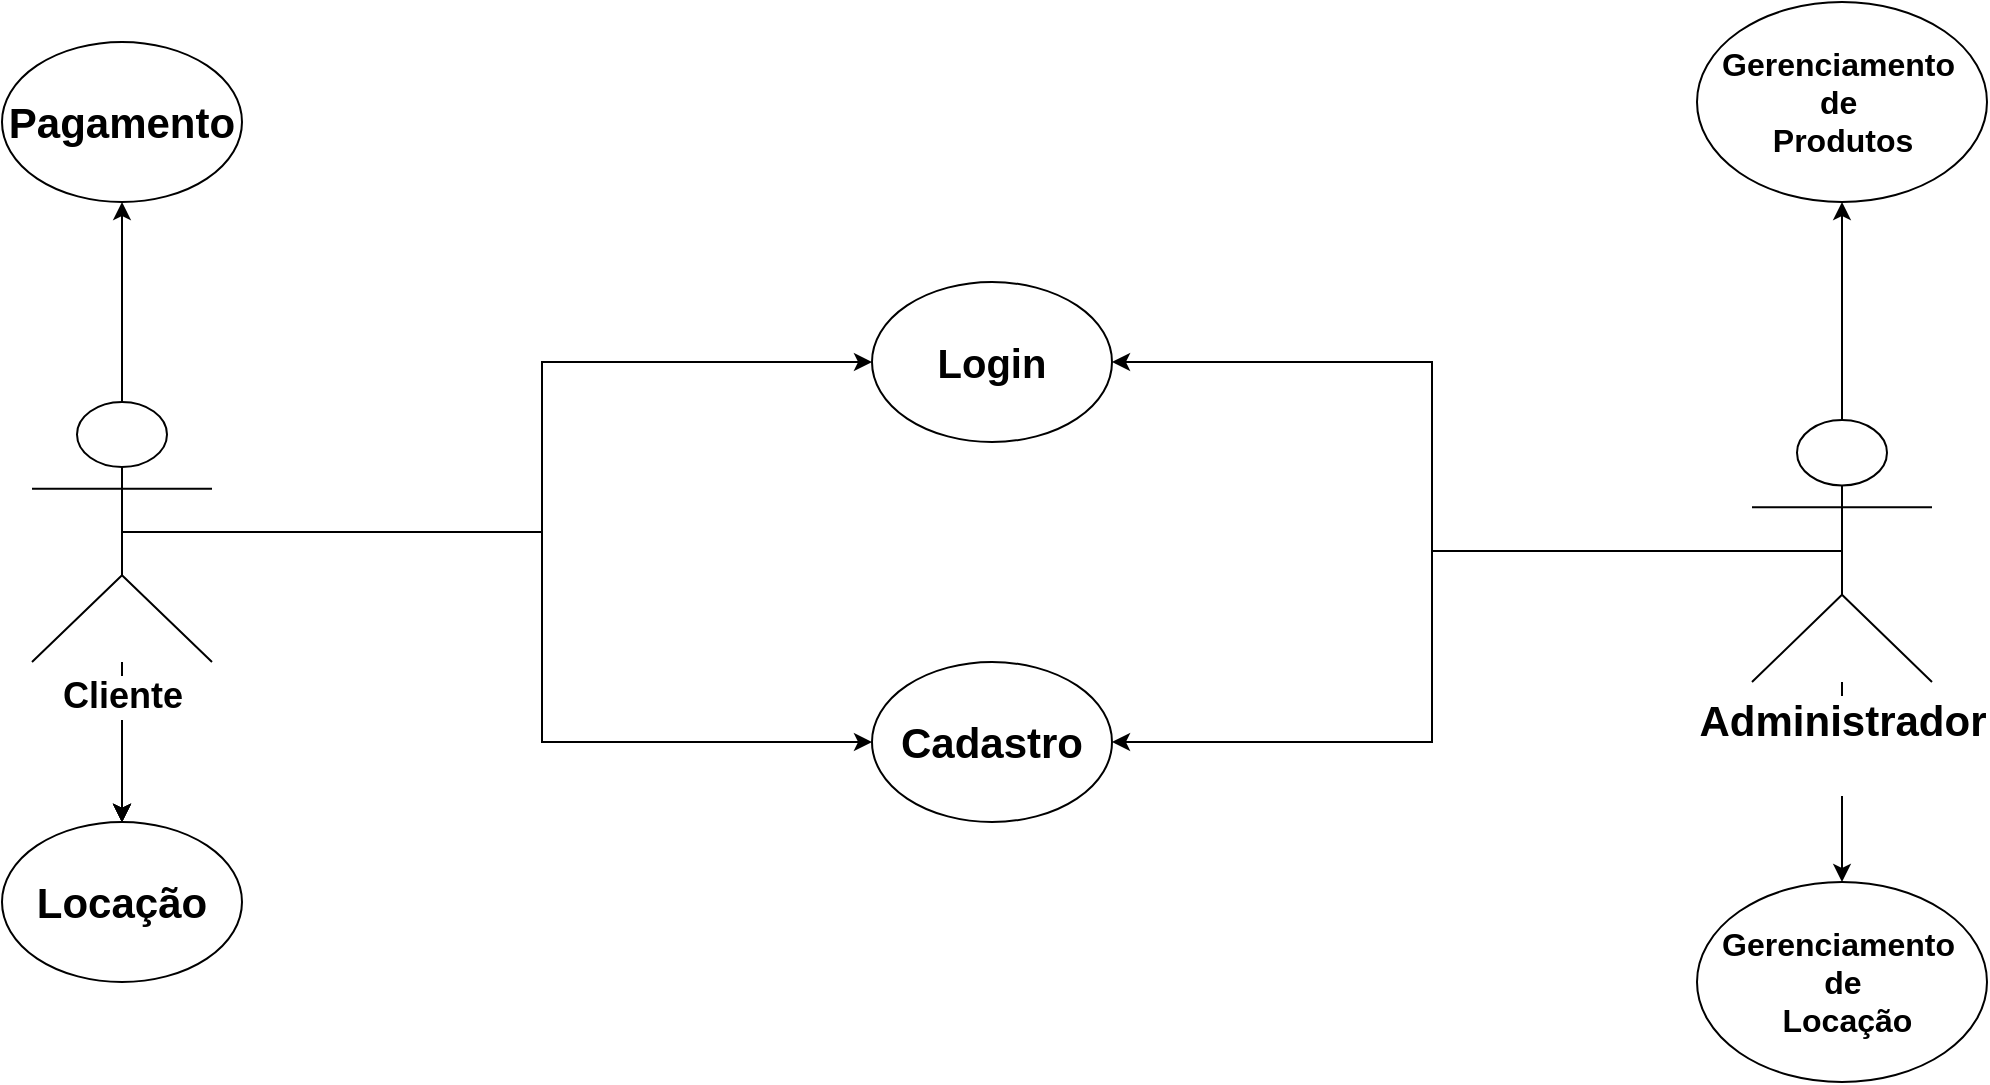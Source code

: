 <mxfile version="10.8.0" type="google"><diagram id="OOgE1fCyGM7YxqL6iA5v" name="Page-1"><mxGraphModel dx="1394" dy="796" grid="1" gridSize="10" guides="1" tooltips="1" connect="1" arrows="1" fold="1" page="1" pageScale="1" pageWidth="827" pageHeight="1169" math="0" shadow="0"><root><mxCell id="0"/><mxCell id="1" parent="0"/><mxCell id="CzbKx2UFCTL8oWvpSfnP-8" style="edgeStyle=orthogonalEdgeStyle;rounded=0;orthogonalLoop=1;jettySize=auto;html=1;exitX=0.5;exitY=0.5;exitDx=0;exitDy=0;exitPerimeter=0;entryX=0;entryY=0.5;entryDx=0;entryDy=0;" edge="1" parent="1" source="CzbKx2UFCTL8oWvpSfnP-1" target="CzbKx2UFCTL8oWvpSfnP-4"><mxGeometry relative="1" as="geometry"/></mxCell><mxCell id="CzbKx2UFCTL8oWvpSfnP-9" style="edgeStyle=orthogonalEdgeStyle;rounded=0;orthogonalLoop=1;jettySize=auto;html=1;exitX=0.5;exitY=0.5;exitDx=0;exitDy=0;exitPerimeter=0;entryX=0;entryY=0.5;entryDx=0;entryDy=0;" edge="1" parent="1" source="CzbKx2UFCTL8oWvpSfnP-1" target="CzbKx2UFCTL8oWvpSfnP-5"><mxGeometry relative="1" as="geometry"/></mxCell><mxCell id="CzbKx2UFCTL8oWvpSfnP-13" style="edgeStyle=orthogonalEdgeStyle;rounded=0;orthogonalLoop=1;jettySize=auto;html=1;exitX=0.5;exitY=0;exitDx=0;exitDy=0;exitPerimeter=0;entryX=0.5;entryY=1;entryDx=0;entryDy=0;" edge="1" parent="1" source="CzbKx2UFCTL8oWvpSfnP-1" target="CzbKx2UFCTL8oWvpSfnP-3"><mxGeometry relative="1" as="geometry"/></mxCell><mxCell id="CzbKx2UFCTL8oWvpSfnP-14" style="edgeStyle=orthogonalEdgeStyle;rounded=0;orthogonalLoop=1;jettySize=auto;html=1;entryX=0.5;entryY=0;entryDx=0;entryDy=0;" edge="1" parent="1" source="CzbKx2UFCTL8oWvpSfnP-1" target="CzbKx2UFCTL8oWvpSfnP-7"><mxGeometry relative="1" as="geometry"/></mxCell><mxCell id="CzbKx2UFCTL8oWvpSfnP-17" value="" style="edgeStyle=orthogonalEdgeStyle;rounded=0;orthogonalLoop=1;jettySize=auto;html=1;" edge="1" parent="1" source="CzbKx2UFCTL8oWvpSfnP-1" target="CzbKx2UFCTL8oWvpSfnP-7"><mxGeometry relative="1" as="geometry"/></mxCell><mxCell id="CzbKx2UFCTL8oWvpSfnP-18" value="" style="edgeStyle=orthogonalEdgeStyle;rounded=0;orthogonalLoop=1;jettySize=auto;html=1;" edge="1" parent="1" source="CzbKx2UFCTL8oWvpSfnP-1" target="CzbKx2UFCTL8oWvpSfnP-7"><mxGeometry relative="1" as="geometry"/></mxCell><mxCell id="CzbKx2UFCTL8oWvpSfnP-19" value="" style="edgeStyle=orthogonalEdgeStyle;rounded=0;orthogonalLoop=1;jettySize=auto;html=1;" edge="1" parent="1" source="CzbKx2UFCTL8oWvpSfnP-1" target="CzbKx2UFCTL8oWvpSfnP-7"><mxGeometry relative="1" as="geometry"/></mxCell><mxCell id="CzbKx2UFCTL8oWvpSfnP-20" value="" style="edgeStyle=orthogonalEdgeStyle;rounded=0;orthogonalLoop=1;jettySize=auto;html=1;" edge="1" parent="1" source="CzbKx2UFCTL8oWvpSfnP-1" target="CzbKx2UFCTL8oWvpSfnP-7"><mxGeometry relative="1" as="geometry"/></mxCell><mxCell id="CzbKx2UFCTL8oWvpSfnP-1" value="&lt;b&gt;&lt;font style=&quot;font-size: 18px&quot;&gt;Cliente&lt;/font&gt;&lt;/b&gt;" style="shape=umlActor;verticalLabelPosition=bottom;labelBackgroundColor=#ffffff;verticalAlign=top;html=1;outlineConnect=0;" vertex="1" parent="1"><mxGeometry x="170" y="510" width="90" height="130" as="geometry"/></mxCell><mxCell id="CzbKx2UFCTL8oWvpSfnP-10" style="edgeStyle=orthogonalEdgeStyle;rounded=0;orthogonalLoop=1;jettySize=auto;html=1;exitX=0.5;exitY=0.5;exitDx=0;exitDy=0;exitPerimeter=0;entryX=1;entryY=0.5;entryDx=0;entryDy=0;" edge="1" parent="1" source="CzbKx2UFCTL8oWvpSfnP-2" target="CzbKx2UFCTL8oWvpSfnP-4"><mxGeometry relative="1" as="geometry"/></mxCell><mxCell id="CzbKx2UFCTL8oWvpSfnP-11" style="edgeStyle=orthogonalEdgeStyle;rounded=0;orthogonalLoop=1;jettySize=auto;html=1;exitX=0.5;exitY=0.5;exitDx=0;exitDy=0;exitPerimeter=0;entryX=1;entryY=0.5;entryDx=0;entryDy=0;" edge="1" parent="1" source="CzbKx2UFCTL8oWvpSfnP-2" target="CzbKx2UFCTL8oWvpSfnP-5"><mxGeometry relative="1" as="geometry"/></mxCell><mxCell id="CzbKx2UFCTL8oWvpSfnP-15" style="edgeStyle=orthogonalEdgeStyle;rounded=0;orthogonalLoop=1;jettySize=auto;html=1;entryX=0.5;entryY=0;entryDx=0;entryDy=0;" edge="1" parent="1" source="CzbKx2UFCTL8oWvpSfnP-2" target="CzbKx2UFCTL8oWvpSfnP-12"><mxGeometry relative="1" as="geometry"/></mxCell><mxCell id="CzbKx2UFCTL8oWvpSfnP-16" style="edgeStyle=orthogonalEdgeStyle;rounded=0;orthogonalLoop=1;jettySize=auto;html=1;exitX=0.5;exitY=0;exitDx=0;exitDy=0;exitPerimeter=0;entryX=0.5;entryY=1;entryDx=0;entryDy=0;" edge="1" parent="1" source="CzbKx2UFCTL8oWvpSfnP-2" target="CzbKx2UFCTL8oWvpSfnP-6"><mxGeometry relative="1" as="geometry"/></mxCell><mxCell id="CzbKx2UFCTL8oWvpSfnP-2" value="&lt;b&gt;&lt;font style=&quot;font-size: 21px&quot;&gt;Administrador&lt;br&gt;&lt;br&gt;&lt;/font&gt;&lt;/b&gt;" style="shape=umlActor;verticalLabelPosition=bottom;labelBackgroundColor=#ffffff;verticalAlign=top;html=1;outlineConnect=0;" vertex="1" parent="1"><mxGeometry x="1030" y="519" width="90" height="131" as="geometry"/></mxCell><mxCell id="CzbKx2UFCTL8oWvpSfnP-3" value="&lt;b&gt;&lt;font style=&quot;font-size: 21px&quot;&gt;Pagamento&lt;/font&gt;&lt;/b&gt;" style="ellipse;whiteSpace=wrap;html=1;" vertex="1" parent="1"><mxGeometry x="155" y="330" width="120" height="80" as="geometry"/></mxCell><mxCell id="CzbKx2UFCTL8oWvpSfnP-4" value="&lt;font style=&quot;font-size: 20px&quot;&gt;&lt;b&gt;Login&lt;/b&gt;&lt;/font&gt;" style="ellipse;whiteSpace=wrap;html=1;" vertex="1" parent="1"><mxGeometry x="590" y="450" width="120" height="80" as="geometry"/></mxCell><mxCell id="CzbKx2UFCTL8oWvpSfnP-5" value="&lt;font size=&quot;1&quot;&gt;&lt;b style=&quot;font-size: 21px&quot;&gt;Cadastro&lt;/b&gt;&lt;/font&gt;" style="ellipse;whiteSpace=wrap;html=1;" vertex="1" parent="1"><mxGeometry x="590" y="640" width="120" height="80" as="geometry"/></mxCell><mxCell id="CzbKx2UFCTL8oWvpSfnP-6" value="&lt;b style=&quot;font-size: 16px&quot;&gt;Gerenciamento&amp;nbsp;&lt;br&gt;de&amp;nbsp;&lt;br&gt;Produtos&lt;/b&gt;&lt;br&gt;" style="ellipse;whiteSpace=wrap;html=1;" vertex="1" parent="1"><mxGeometry x="1002.5" y="310" width="145" height="100" as="geometry"/></mxCell><mxCell id="CzbKx2UFCTL8oWvpSfnP-7" value="&lt;font style=&quot;font-size: 21px&quot;&gt;&lt;b&gt;Locação&lt;/b&gt;&lt;/font&gt;" style="ellipse;whiteSpace=wrap;html=1;" vertex="1" parent="1"><mxGeometry x="155" y="720" width="120" height="80" as="geometry"/></mxCell><mxCell id="CzbKx2UFCTL8oWvpSfnP-12" value="&lt;b style=&quot;font-size: 16px&quot;&gt;Gerenciamento&amp;nbsp;&lt;br&gt;de&lt;br&gt;&amp;nbsp;Locação&lt;/b&gt;&lt;br&gt;" style="ellipse;whiteSpace=wrap;html=1;" vertex="1" parent="1"><mxGeometry x="1002.5" y="750" width="145" height="100" as="geometry"/></mxCell></root></mxGraphModel></diagram></mxfile>